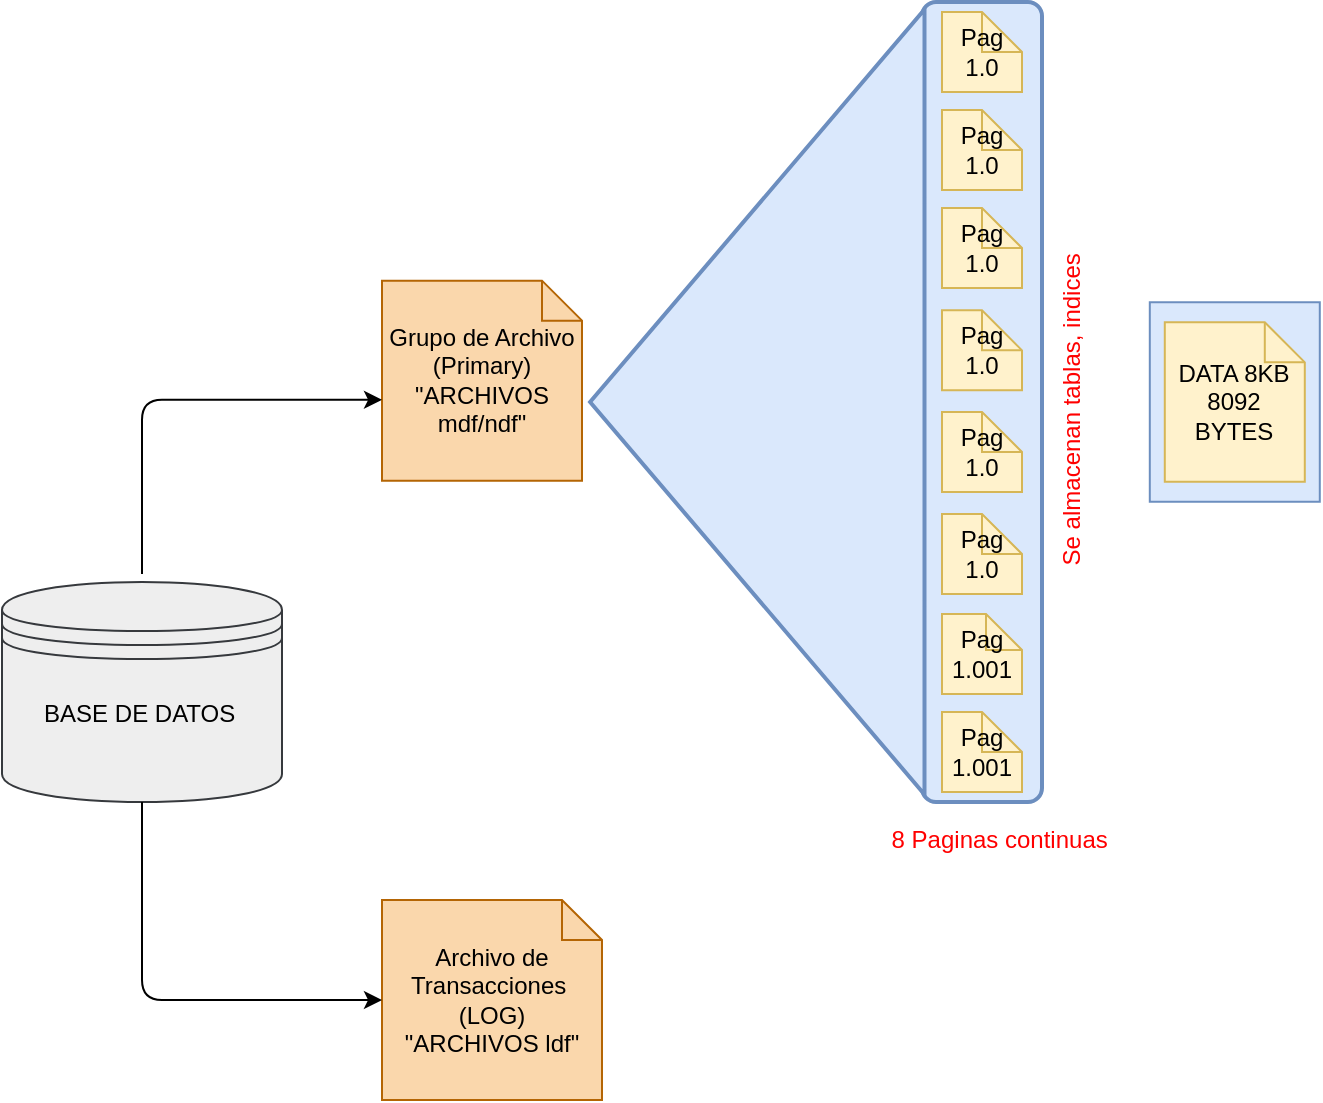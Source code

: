 <mxfile version="13.9.7" type="github">
  <diagram id="YYNcFG1tjoXT41KyDAa4" name="Page-1">
    <mxGraphModel dx="868" dy="482" grid="1" gridSize="10" guides="1" tooltips="1" connect="1" arrows="1" fold="1" page="1" pageScale="1" pageWidth="827" pageHeight="1169" math="0" shadow="0">
      <root>
        <mxCell id="0" />
        <mxCell id="1" parent="0" />
        <mxCell id="bKtBkgGshtzazFLSz2Eq-1" value="" style="shape=datastore;whiteSpace=wrap;html=1;strokeColor=#36393d;fillColor=#eeeeee;" parent="1" vertex="1">
          <mxGeometry x="10" y="291" width="140" height="110" as="geometry" />
        </mxCell>
        <mxCell id="bKtBkgGshtzazFLSz2Eq-2" value="BASE DE DATOS&amp;nbsp;" style="text;html=1;align=center;verticalAlign=middle;resizable=0;points=[];autosize=1;" parent="1" vertex="1">
          <mxGeometry x="25" y="347" width="110" height="20" as="geometry" />
        </mxCell>
        <mxCell id="bKtBkgGshtzazFLSz2Eq-4" value="Grupo de Archivo&lt;br&gt;(Primary)&lt;br&gt;&quot;ARCHIVOS mdf/ndf&quot;" style="shape=note;size=20;whiteSpace=wrap;html=1;fillColor=#fad7ac;strokeColor=#b46504;" parent="1" vertex="1">
          <mxGeometry x="200" y="140.32" width="100" height="100" as="geometry" />
        </mxCell>
        <mxCell id="bKtBkgGshtzazFLSz2Eq-7" value="Archivo de Transacciones&amp;nbsp;&lt;br&gt;(LOG)&lt;br&gt;&quot;ARCHIVOS ldf&quot;" style="shape=note;size=20;whiteSpace=wrap;html=1;fillColor=#fad7ac;strokeColor=#b46504;" parent="1" vertex="1">
          <mxGeometry x="200" y="450" width="110" height="100" as="geometry" />
        </mxCell>
        <mxCell id="bKtBkgGshtzazFLSz2Eq-28" value="" style="rounded=1;whiteSpace=wrap;html=1;absoluteArcSize=1;arcSize=14;strokeWidth=2;fillColor=#dae8fc;strokeColor=#6c8ebf;" parent="1" vertex="1">
          <mxGeometry x="470" y="1" width="60" height="400" as="geometry" />
        </mxCell>
        <mxCell id="bKtBkgGshtzazFLSz2Eq-34" value="" style="verticalLabelPosition=bottom;verticalAlign=top;html=1;shape=mxgraph.basic.acute_triangle;dx=0.5;strokeWidth=2;fillColor=#dae8fc;rotation=-90;strokeColor=#6c8ebf;" parent="1" vertex="1">
          <mxGeometry x="191.4" y="117.4" width="392.5" height="167.2" as="geometry" />
        </mxCell>
        <mxCell id="bKtBkgGshtzazFLSz2Eq-39" value="Pag&lt;br&gt;1.0" style="shape=note;size=20;whiteSpace=wrap;html=1;fillColor=#fff2cc;strokeColor=#d6b656;" parent="1" vertex="1">
          <mxGeometry x="480" y="6" width="40" height="40" as="geometry" />
        </mxCell>
        <mxCell id="bKtBkgGshtzazFLSz2Eq-40" value="Pag&lt;br&gt;1.0" style="shape=note;size=20;whiteSpace=wrap;html=1;fillColor=#fff2cc;strokeColor=#d6b656;" parent="1" vertex="1">
          <mxGeometry x="480" y="104" width="40" height="40" as="geometry" />
        </mxCell>
        <mxCell id="bKtBkgGshtzazFLSz2Eq-41" value="Pag&lt;br&gt;1.0" style="shape=note;size=20;whiteSpace=wrap;html=1;fillColor=#fff2cc;strokeColor=#d6b656;" parent="1" vertex="1">
          <mxGeometry x="480" y="55" width="40" height="40" as="geometry" />
        </mxCell>
        <mxCell id="bKtBkgGshtzazFLSz2Eq-43" value="Pag&lt;br&gt;1.0" style="shape=note;size=20;whiteSpace=wrap;html=1;fillColor=#fff2cc;strokeColor=#d6b656;" parent="1" vertex="1">
          <mxGeometry x="480" y="155.16" width="40" height="40" as="geometry" />
        </mxCell>
        <mxCell id="bKtBkgGshtzazFLSz2Eq-44" value="Pag&lt;br&gt;1.0" style="shape=note;size=20;whiteSpace=wrap;html=1;fillColor=#fff2cc;strokeColor=#d6b656;" parent="1" vertex="1">
          <mxGeometry x="480" y="206" width="40" height="40" as="geometry" />
        </mxCell>
        <mxCell id="bKtBkgGshtzazFLSz2Eq-45" value="Pag&lt;br&gt;1.0" style="shape=note;size=20;whiteSpace=wrap;html=1;fillColor=#fff2cc;strokeColor=#d6b656;" parent="1" vertex="1">
          <mxGeometry x="480" y="257" width="40" height="40" as="geometry" />
        </mxCell>
        <mxCell id="bKtBkgGshtzazFLSz2Eq-46" value="Pag&lt;br&gt;1.001" style="shape=note;size=18;whiteSpace=wrap;html=1;fillColor=#fff2cc;strokeColor=#d6b656;" parent="1" vertex="1">
          <mxGeometry x="480" y="307" width="40" height="40" as="geometry" />
        </mxCell>
        <mxCell id="bKtBkgGshtzazFLSz2Eq-48" value="Pag&lt;br&gt;1.001" style="shape=note;size=20;whiteSpace=wrap;html=1;fillColor=#fff2cc;strokeColor=#d6b656;" parent="1" vertex="1">
          <mxGeometry x="480" y="356" width="40" height="40" as="geometry" />
        </mxCell>
        <mxCell id="bKtBkgGshtzazFLSz2Eq-50" value="" style="verticalLabelPosition=bottom;verticalAlign=top;html=1;shape=mxgraph.basic.rect;fillColor2=none;strokeWidth=1;size=20;indent=5;fillColor=#dae8fc;strokeColor=#6c8ebf;" parent="1" vertex="1">
          <mxGeometry x="583.9" y="151.08" width="85" height="99.84" as="geometry" />
        </mxCell>
        <mxCell id="bKtBkgGshtzazFLSz2Eq-51" value="DATA 8KB&lt;br&gt;8092 BYTES" style="shape=note;size=20;whiteSpace=wrap;html=1;fillColor=#fff2cc;strokeColor=#d6b656;" parent="1" vertex="1">
          <mxGeometry x="591.4" y="161.16" width="70" height="79.68" as="geometry" />
        </mxCell>
        <mxCell id="bKtBkgGshtzazFLSz2Eq-52" value="Se almacenan tablas, indices" style="text;html=1;align=center;verticalAlign=middle;resizable=0;points=[];autosize=1;rotation=-90;fontColor=#FF0000;" parent="1" vertex="1">
          <mxGeometry x="460" y="195.16" width="170" height="20" as="geometry" />
        </mxCell>
        <mxCell id="bKtBkgGshtzazFLSz2Eq-54" value="8 Paginas continuas&amp;nbsp;" style="text;html=1;align=center;verticalAlign=middle;resizable=0;points=[];autosize=1;fontColor=#FF0000;" parent="1" vertex="1">
          <mxGeometry x="445" y="410" width="130" height="20" as="geometry" />
        </mxCell>
        <mxCell id="bKtBkgGshtzazFLSz2Eq-58" value="" style="edgeStyle=segmentEdgeStyle;endArrow=classic;html=1;fontColor=#FF0000;entryX=0;entryY=0.596;entryDx=0;entryDy=0;entryPerimeter=0;" parent="1" target="bKtBkgGshtzazFLSz2Eq-4" edge="1">
          <mxGeometry width="50" height="50" relative="1" as="geometry">
            <mxPoint x="80" y="287" as="sourcePoint" />
            <mxPoint x="140" y="237.36" as="targetPoint" />
            <Array as="points">
              <mxPoint x="80" y="200" />
            </Array>
          </mxGeometry>
        </mxCell>
        <mxCell id="bKtBkgGshtzazFLSz2Eq-59" value="" style="edgeStyle=segmentEdgeStyle;endArrow=classic;html=1;fontColor=#FF0000;exitX=0.5;exitY=1;exitDx=0;exitDy=0;" parent="1" source="bKtBkgGshtzazFLSz2Eq-1" edge="1">
          <mxGeometry width="50" height="50" relative="1" as="geometry">
            <mxPoint x="70" y="500" as="sourcePoint" />
            <mxPoint x="200" y="500" as="targetPoint" />
            <Array as="points">
              <mxPoint x="80" y="500" />
            </Array>
          </mxGeometry>
        </mxCell>
      </root>
    </mxGraphModel>
  </diagram>
</mxfile>
